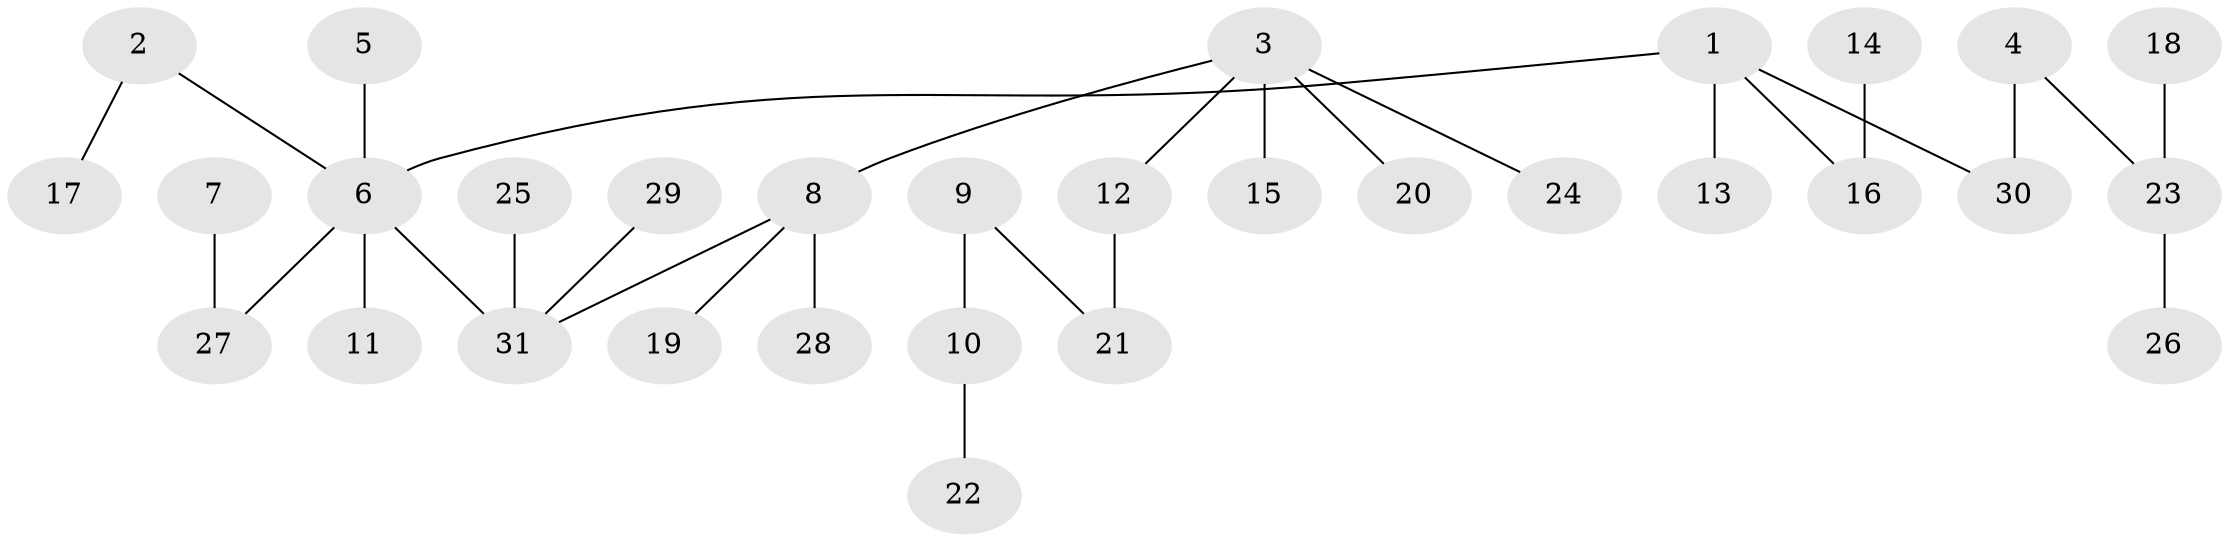 // original degree distribution, {6: 0.03225806451612903, 4: 0.08064516129032258, 3: 0.11290322580645161, 2: 0.27419354838709675, 1: 0.4838709677419355, 5: 0.016129032258064516}
// Generated by graph-tools (version 1.1) at 2025/02/03/09/25 03:02:21]
// undirected, 31 vertices, 30 edges
graph export_dot {
graph [start="1"]
  node [color=gray90,style=filled];
  1;
  2;
  3;
  4;
  5;
  6;
  7;
  8;
  9;
  10;
  11;
  12;
  13;
  14;
  15;
  16;
  17;
  18;
  19;
  20;
  21;
  22;
  23;
  24;
  25;
  26;
  27;
  28;
  29;
  30;
  31;
  1 -- 6 [weight=1.0];
  1 -- 13 [weight=1.0];
  1 -- 16 [weight=1.0];
  1 -- 30 [weight=1.0];
  2 -- 6 [weight=1.0];
  2 -- 17 [weight=1.0];
  3 -- 8 [weight=1.0];
  3 -- 12 [weight=1.0];
  3 -- 15 [weight=1.0];
  3 -- 20 [weight=1.0];
  3 -- 24 [weight=1.0];
  4 -- 23 [weight=1.0];
  4 -- 30 [weight=1.0];
  5 -- 6 [weight=1.0];
  6 -- 11 [weight=1.0];
  6 -- 27 [weight=1.0];
  6 -- 31 [weight=1.0];
  7 -- 27 [weight=1.0];
  8 -- 19 [weight=1.0];
  8 -- 28 [weight=1.0];
  8 -- 31 [weight=1.0];
  9 -- 10 [weight=1.0];
  9 -- 21 [weight=1.0];
  10 -- 22 [weight=1.0];
  12 -- 21 [weight=1.0];
  14 -- 16 [weight=1.0];
  18 -- 23 [weight=1.0];
  23 -- 26 [weight=1.0];
  25 -- 31 [weight=1.0];
  29 -- 31 [weight=1.0];
}
